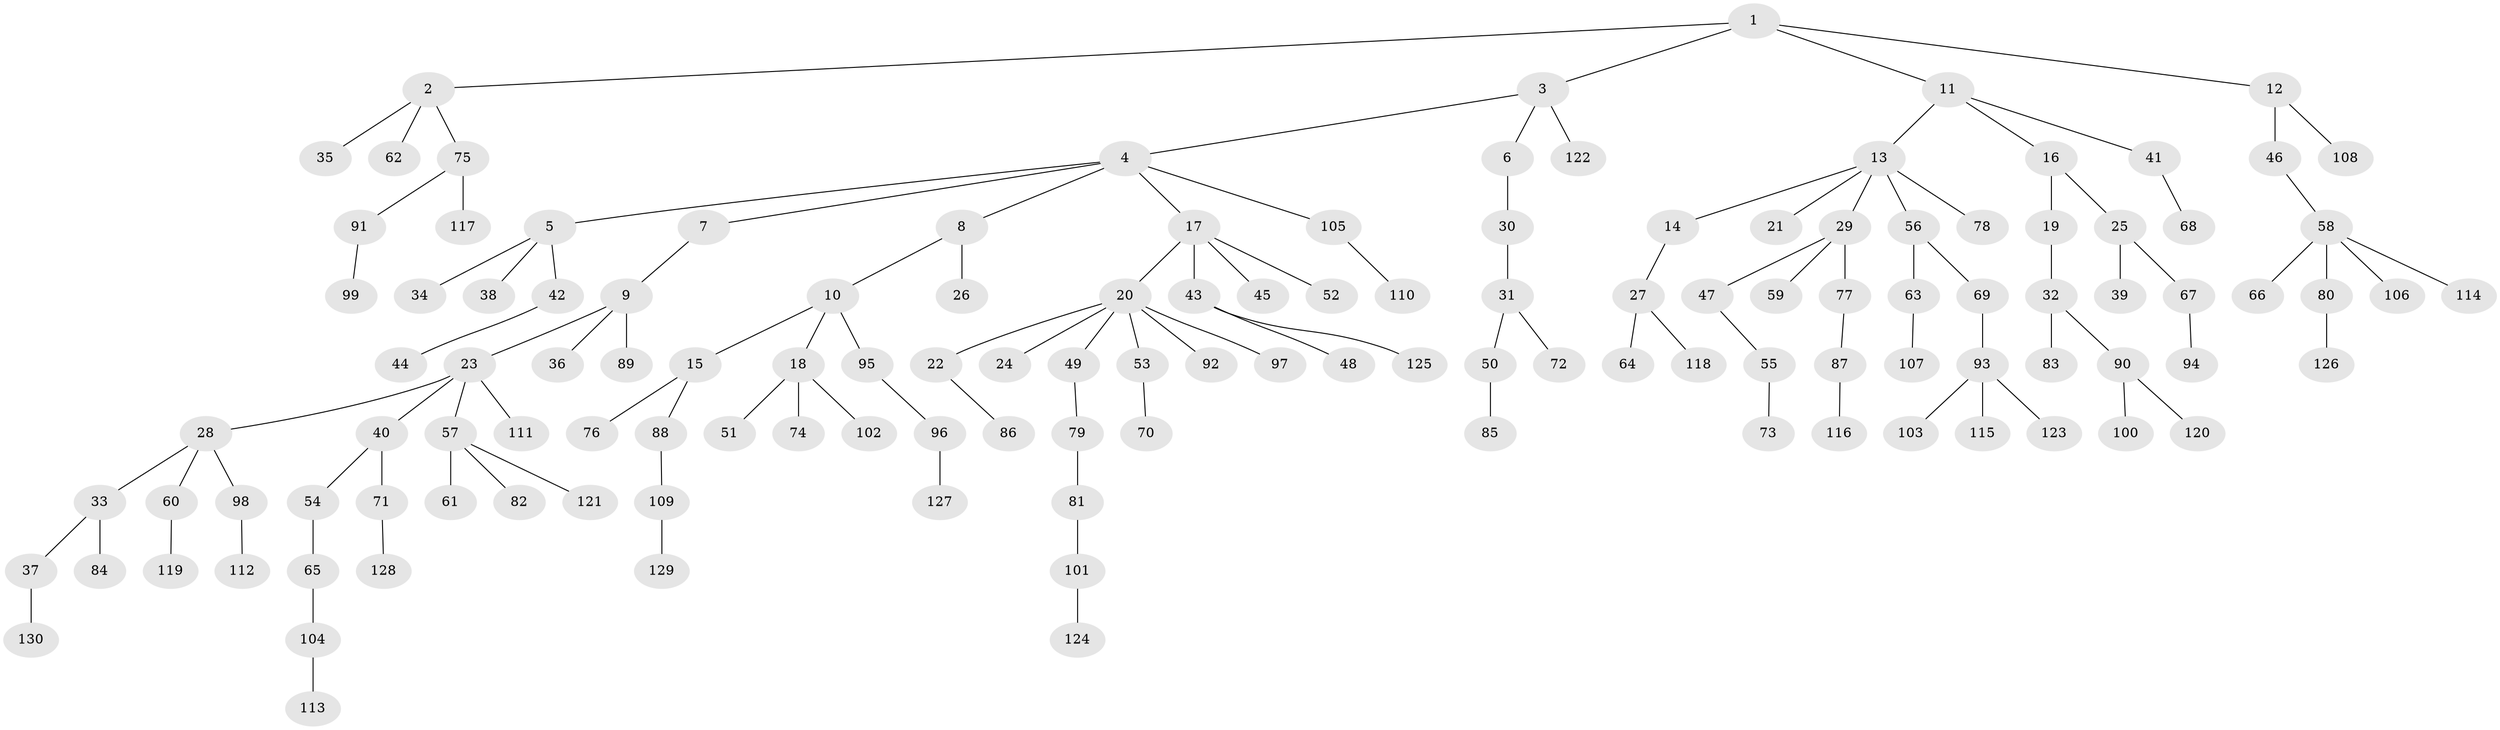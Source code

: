 // Generated by graph-tools (version 1.1) at 2025/36/03/09/25 02:36:51]
// undirected, 130 vertices, 129 edges
graph export_dot {
graph [start="1"]
  node [color=gray90,style=filled];
  1;
  2;
  3;
  4;
  5;
  6;
  7;
  8;
  9;
  10;
  11;
  12;
  13;
  14;
  15;
  16;
  17;
  18;
  19;
  20;
  21;
  22;
  23;
  24;
  25;
  26;
  27;
  28;
  29;
  30;
  31;
  32;
  33;
  34;
  35;
  36;
  37;
  38;
  39;
  40;
  41;
  42;
  43;
  44;
  45;
  46;
  47;
  48;
  49;
  50;
  51;
  52;
  53;
  54;
  55;
  56;
  57;
  58;
  59;
  60;
  61;
  62;
  63;
  64;
  65;
  66;
  67;
  68;
  69;
  70;
  71;
  72;
  73;
  74;
  75;
  76;
  77;
  78;
  79;
  80;
  81;
  82;
  83;
  84;
  85;
  86;
  87;
  88;
  89;
  90;
  91;
  92;
  93;
  94;
  95;
  96;
  97;
  98;
  99;
  100;
  101;
  102;
  103;
  104;
  105;
  106;
  107;
  108;
  109;
  110;
  111;
  112;
  113;
  114;
  115;
  116;
  117;
  118;
  119;
  120;
  121;
  122;
  123;
  124;
  125;
  126;
  127;
  128;
  129;
  130;
  1 -- 2;
  1 -- 3;
  1 -- 11;
  1 -- 12;
  2 -- 35;
  2 -- 62;
  2 -- 75;
  3 -- 4;
  3 -- 6;
  3 -- 122;
  4 -- 5;
  4 -- 7;
  4 -- 8;
  4 -- 17;
  4 -- 105;
  5 -- 34;
  5 -- 38;
  5 -- 42;
  6 -- 30;
  7 -- 9;
  8 -- 10;
  8 -- 26;
  9 -- 23;
  9 -- 36;
  9 -- 89;
  10 -- 15;
  10 -- 18;
  10 -- 95;
  11 -- 13;
  11 -- 16;
  11 -- 41;
  12 -- 46;
  12 -- 108;
  13 -- 14;
  13 -- 21;
  13 -- 29;
  13 -- 56;
  13 -- 78;
  14 -- 27;
  15 -- 76;
  15 -- 88;
  16 -- 19;
  16 -- 25;
  17 -- 20;
  17 -- 43;
  17 -- 45;
  17 -- 52;
  18 -- 51;
  18 -- 74;
  18 -- 102;
  19 -- 32;
  20 -- 22;
  20 -- 24;
  20 -- 49;
  20 -- 53;
  20 -- 92;
  20 -- 97;
  22 -- 86;
  23 -- 28;
  23 -- 40;
  23 -- 57;
  23 -- 111;
  25 -- 39;
  25 -- 67;
  27 -- 64;
  27 -- 118;
  28 -- 33;
  28 -- 60;
  28 -- 98;
  29 -- 47;
  29 -- 59;
  29 -- 77;
  30 -- 31;
  31 -- 50;
  31 -- 72;
  32 -- 83;
  32 -- 90;
  33 -- 37;
  33 -- 84;
  37 -- 130;
  40 -- 54;
  40 -- 71;
  41 -- 68;
  42 -- 44;
  43 -- 48;
  43 -- 125;
  46 -- 58;
  47 -- 55;
  49 -- 79;
  50 -- 85;
  53 -- 70;
  54 -- 65;
  55 -- 73;
  56 -- 63;
  56 -- 69;
  57 -- 61;
  57 -- 82;
  57 -- 121;
  58 -- 66;
  58 -- 80;
  58 -- 106;
  58 -- 114;
  60 -- 119;
  63 -- 107;
  65 -- 104;
  67 -- 94;
  69 -- 93;
  71 -- 128;
  75 -- 91;
  75 -- 117;
  77 -- 87;
  79 -- 81;
  80 -- 126;
  81 -- 101;
  87 -- 116;
  88 -- 109;
  90 -- 100;
  90 -- 120;
  91 -- 99;
  93 -- 103;
  93 -- 115;
  93 -- 123;
  95 -- 96;
  96 -- 127;
  98 -- 112;
  101 -- 124;
  104 -- 113;
  105 -- 110;
  109 -- 129;
}
